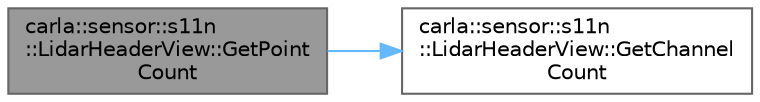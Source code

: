digraph "carla::sensor::s11n::LidarHeaderView::GetPointCount"
{
 // INTERACTIVE_SVG=YES
 // LATEX_PDF_SIZE
  bgcolor="transparent";
  edge [fontname=Helvetica,fontsize=10,labelfontname=Helvetica,labelfontsize=10];
  node [fontname=Helvetica,fontsize=10,shape=box,height=0.2,width=0.4];
  rankdir="LR";
  Node1 [id="Node000001",label="carla::sensor::s11n\l::LidarHeaderView::GetPoint\lCount",height=0.2,width=0.4,color="gray40", fillcolor="grey60", style="filled", fontcolor="black",tooltip=" "];
  Node1 -> Node2 [id="edge1_Node000001_Node000002",color="steelblue1",style="solid",tooltip=" "];
  Node2 [id="Node000002",label="carla::sensor::s11n\l::LidarHeaderView::GetChannel\lCount",height=0.2,width=0.4,color="grey40", fillcolor="white", style="filled",URL="$d7/dd4/classcarla_1_1sensor_1_1s11n_1_1LidarHeaderView.html#ad66d888c7914219c7394e284f6b7c519",tooltip=" "];
}
